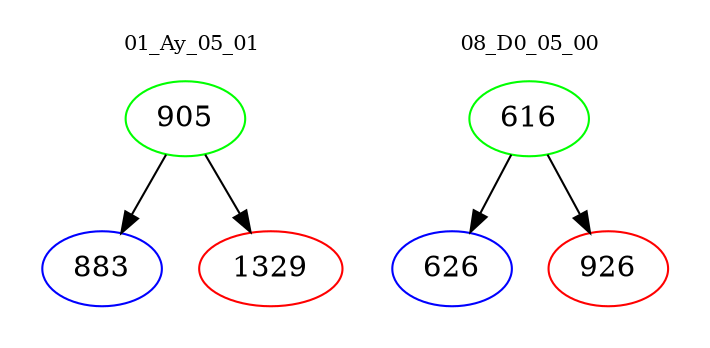 digraph{
subgraph cluster_0 {
color = white
label = "01_Ay_05_01";
fontsize=10;
T0_905 [label="905", color="green"]
T0_905 -> T0_883 [color="black"]
T0_883 [label="883", color="blue"]
T0_905 -> T0_1329 [color="black"]
T0_1329 [label="1329", color="red"]
}
subgraph cluster_1 {
color = white
label = "08_D0_05_00";
fontsize=10;
T1_616 [label="616", color="green"]
T1_616 -> T1_626 [color="black"]
T1_626 [label="626", color="blue"]
T1_616 -> T1_926 [color="black"]
T1_926 [label="926", color="red"]
}
}
